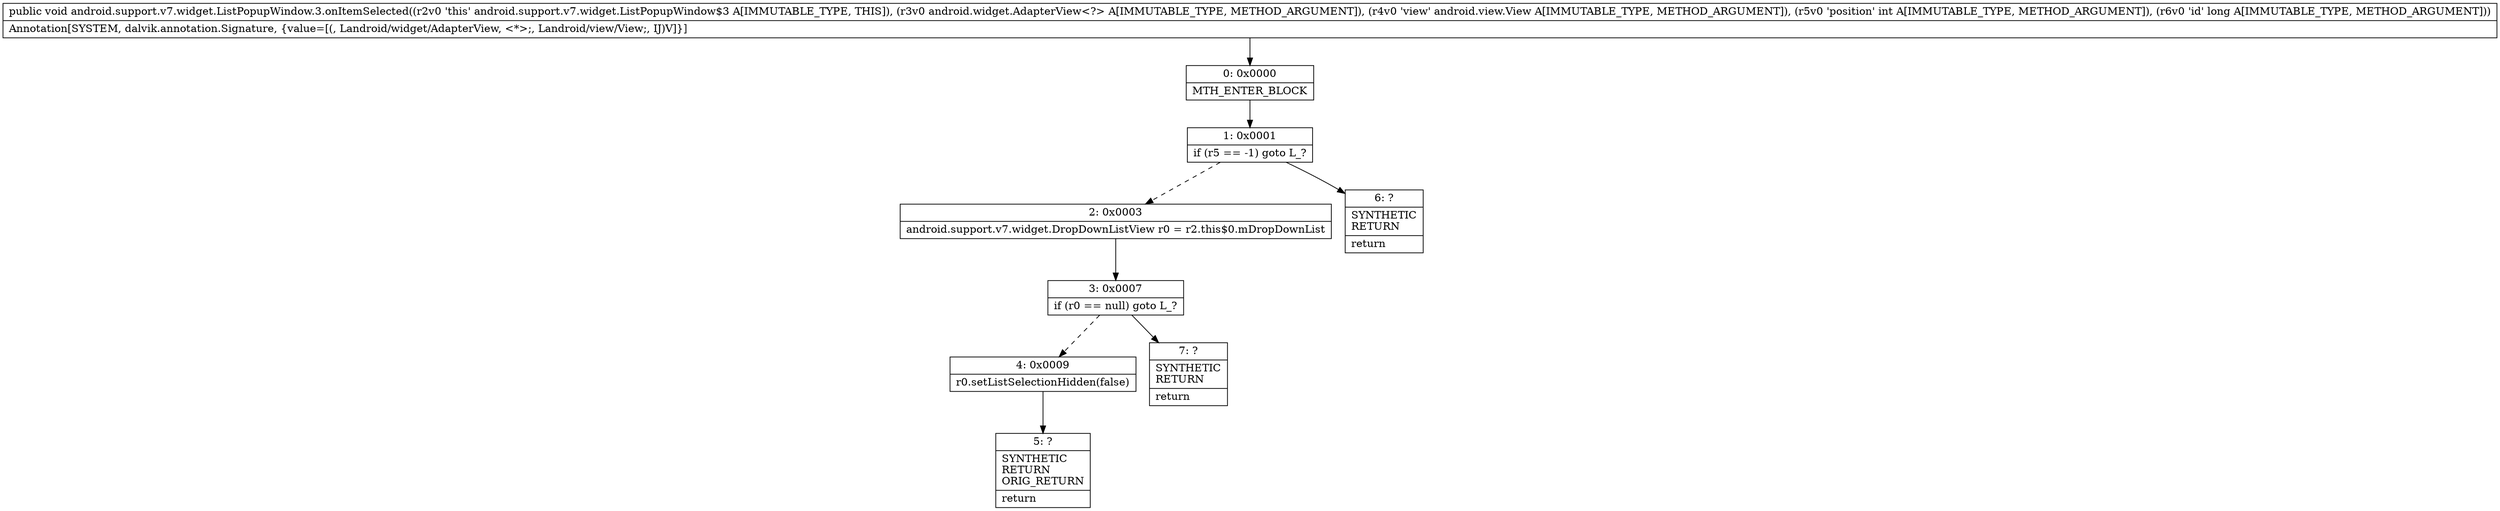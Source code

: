 digraph "CFG forandroid.support.v7.widget.ListPopupWindow.3.onItemSelected(Landroid\/widget\/AdapterView;Landroid\/view\/View;IJ)V" {
Node_0 [shape=record,label="{0\:\ 0x0000|MTH_ENTER_BLOCK\l}"];
Node_1 [shape=record,label="{1\:\ 0x0001|if (r5 == \-1) goto L_?\l}"];
Node_2 [shape=record,label="{2\:\ 0x0003|android.support.v7.widget.DropDownListView r0 = r2.this$0.mDropDownList\l}"];
Node_3 [shape=record,label="{3\:\ 0x0007|if (r0 == null) goto L_?\l}"];
Node_4 [shape=record,label="{4\:\ 0x0009|r0.setListSelectionHidden(false)\l}"];
Node_5 [shape=record,label="{5\:\ ?|SYNTHETIC\lRETURN\lORIG_RETURN\l|return\l}"];
Node_6 [shape=record,label="{6\:\ ?|SYNTHETIC\lRETURN\l|return\l}"];
Node_7 [shape=record,label="{7\:\ ?|SYNTHETIC\lRETURN\l|return\l}"];
MethodNode[shape=record,label="{public void android.support.v7.widget.ListPopupWindow.3.onItemSelected((r2v0 'this' android.support.v7.widget.ListPopupWindow$3 A[IMMUTABLE_TYPE, THIS]), (r3v0 android.widget.AdapterView\<?\> A[IMMUTABLE_TYPE, METHOD_ARGUMENT]), (r4v0 'view' android.view.View A[IMMUTABLE_TYPE, METHOD_ARGUMENT]), (r5v0 'position' int A[IMMUTABLE_TYPE, METHOD_ARGUMENT]), (r6v0 'id' long A[IMMUTABLE_TYPE, METHOD_ARGUMENT]))  | Annotation[SYSTEM, dalvik.annotation.Signature, \{value=[(, Landroid\/widget\/AdapterView, \<*\>;, Landroid\/view\/View;, IJ)V]\}]\l}"];
MethodNode -> Node_0;
Node_0 -> Node_1;
Node_1 -> Node_2[style=dashed];
Node_1 -> Node_6;
Node_2 -> Node_3;
Node_3 -> Node_4[style=dashed];
Node_3 -> Node_7;
Node_4 -> Node_5;
}

